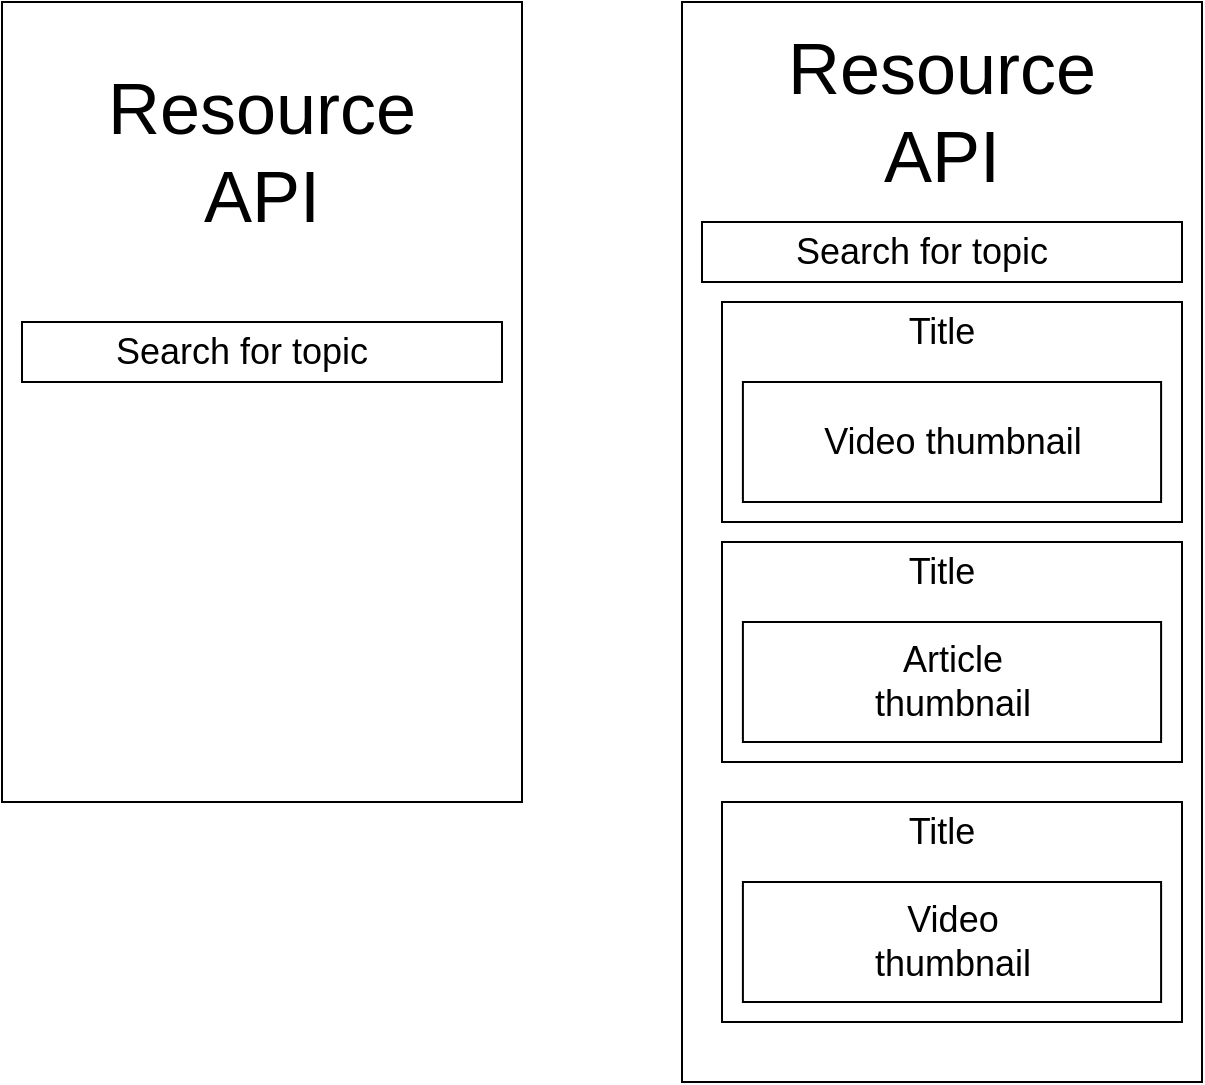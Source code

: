 <mxfile>
    <diagram id="2hWsQgzm-_5BKx85RQsJ" name="Page-1">
        <mxGraphModel dx="890" dy="470" grid="1" gridSize="10" guides="1" tooltips="1" connect="1" arrows="1" fold="1" page="1" pageScale="1" pageWidth="827" pageHeight="1169" math="0" shadow="0">
            <root>
                <mxCell id="0"/>
                <mxCell id="1" parent="0"/>
                <mxCell id="8" value="" style="rounded=0;whiteSpace=wrap;html=1;" vertex="1" parent="1">
                    <mxGeometry x="380" y="40" width="260" height="540" as="geometry"/>
                </mxCell>
                <mxCell id="2" value="" style="rounded=0;whiteSpace=wrap;html=1;" vertex="1" parent="1">
                    <mxGeometry x="40" y="40" width="260" height="400" as="geometry"/>
                </mxCell>
                <mxCell id="3" value="&lt;font style=&quot;font-size: 36px&quot;&gt;Resource API&lt;/font&gt;" style="text;html=1;strokeColor=none;fillColor=none;align=center;verticalAlign=middle;whiteSpace=wrap;rounded=0;" vertex="1" parent="1">
                    <mxGeometry x="85" y="100" width="170" height="30" as="geometry"/>
                </mxCell>
                <mxCell id="7" value="" style="group" vertex="1" connectable="0" parent="1">
                    <mxGeometry x="40" y="200" width="250" height="30" as="geometry"/>
                </mxCell>
                <mxCell id="5" value="" style="rounded=0;whiteSpace=wrap;html=1;fontSize=18;" vertex="1" parent="7">
                    <mxGeometry x="10" width="240" height="30" as="geometry"/>
                </mxCell>
                <mxCell id="6" value="&lt;font style=&quot;font-size: 18px&quot;&gt;Search for topic&lt;/font&gt;" style="text;html=1;strokeColor=none;fillColor=none;align=center;verticalAlign=middle;whiteSpace=wrap;rounded=0;fontSize=18;" vertex="1" parent="7">
                    <mxGeometry width="240" height="30" as="geometry"/>
                </mxCell>
                <mxCell id="9" value="&lt;font style=&quot;font-size: 36px&quot;&gt;Resource API&lt;/font&gt;" style="text;html=1;strokeColor=none;fillColor=none;align=center;verticalAlign=middle;whiteSpace=wrap;rounded=0;" vertex="1" parent="1">
                    <mxGeometry x="425" y="80" width="170" height="30" as="geometry"/>
                </mxCell>
                <mxCell id="10" value="" style="group" vertex="1" connectable="0" parent="1">
                    <mxGeometry x="380" y="150" width="250" height="30" as="geometry"/>
                </mxCell>
                <mxCell id="11" value="" style="rounded=0;whiteSpace=wrap;html=1;fontSize=18;" vertex="1" parent="10">
                    <mxGeometry x="10" width="240" height="30" as="geometry"/>
                </mxCell>
                <mxCell id="12" value="&lt;font style=&quot;font-size: 18px&quot;&gt;Search for topic&lt;/font&gt;" style="text;html=1;strokeColor=none;fillColor=none;align=center;verticalAlign=middle;whiteSpace=wrap;rounded=0;fontSize=18;" vertex="1" parent="10">
                    <mxGeometry width="240" height="30" as="geometry"/>
                </mxCell>
                <mxCell id="25" value="" style="group" vertex="1" connectable="0" parent="1">
                    <mxGeometry x="400" y="190" width="230" height="110" as="geometry"/>
                </mxCell>
                <mxCell id="22" value="" style="rounded=0;whiteSpace=wrap;html=1;fontSize=18;" vertex="1" parent="25">
                    <mxGeometry width="230" height="110" as="geometry"/>
                </mxCell>
                <mxCell id="13" value="" style="rounded=0;whiteSpace=wrap;html=1;fontSize=18;" vertex="1" parent="25">
                    <mxGeometry x="10.455" y="40" width="209.091" height="60" as="geometry"/>
                </mxCell>
                <mxCell id="14" value="Title" style="text;html=1;strokeColor=none;fillColor=none;align=center;verticalAlign=middle;whiteSpace=wrap;rounded=0;fontSize=18;" vertex="1" parent="25">
                    <mxGeometry width="219.545" height="30" as="geometry"/>
                </mxCell>
                <mxCell id="16" value="Video thumbnail" style="text;html=1;strokeColor=none;fillColor=none;align=center;verticalAlign=middle;whiteSpace=wrap;rounded=0;fontSize=18;" vertex="1" parent="25">
                    <mxGeometry x="36.591" y="55" width="156.818" height="30" as="geometry"/>
                </mxCell>
                <mxCell id="26" value="" style="group" vertex="1" connectable="0" parent="1">
                    <mxGeometry x="400" y="310" width="230" height="110" as="geometry"/>
                </mxCell>
                <mxCell id="27" value="" style="rounded=0;whiteSpace=wrap;html=1;fontSize=18;" vertex="1" parent="26">
                    <mxGeometry width="230" height="110" as="geometry"/>
                </mxCell>
                <mxCell id="28" value="" style="rounded=0;whiteSpace=wrap;html=1;fontSize=18;" vertex="1" parent="26">
                    <mxGeometry x="10.455" y="40" width="209.091" height="60" as="geometry"/>
                </mxCell>
                <mxCell id="29" value="Title" style="text;html=1;strokeColor=none;fillColor=none;align=center;verticalAlign=middle;whiteSpace=wrap;rounded=0;fontSize=18;" vertex="1" parent="26">
                    <mxGeometry width="219.545" height="30" as="geometry"/>
                </mxCell>
                <mxCell id="30" value="Article &lt;br&gt;thumbnail" style="text;html=1;strokeColor=none;fillColor=none;align=center;verticalAlign=middle;whiteSpace=wrap;rounded=0;fontSize=18;" vertex="1" parent="26">
                    <mxGeometry x="36.591" y="55" width="156.818" height="30" as="geometry"/>
                </mxCell>
                <mxCell id="31" value="" style="group" vertex="1" connectable="0" parent="1">
                    <mxGeometry x="400" y="440" width="230" height="110" as="geometry"/>
                </mxCell>
                <mxCell id="32" value="" style="rounded=0;whiteSpace=wrap;html=1;fontSize=18;" vertex="1" parent="31">
                    <mxGeometry width="230" height="110" as="geometry"/>
                </mxCell>
                <mxCell id="33" value="" style="rounded=0;whiteSpace=wrap;html=1;fontSize=18;" vertex="1" parent="31">
                    <mxGeometry x="10.455" y="40" width="209.091" height="60" as="geometry"/>
                </mxCell>
                <mxCell id="34" value="Title" style="text;html=1;strokeColor=none;fillColor=none;align=center;verticalAlign=middle;whiteSpace=wrap;rounded=0;fontSize=18;" vertex="1" parent="31">
                    <mxGeometry width="219.545" height="30" as="geometry"/>
                </mxCell>
                <mxCell id="35" value="Video&lt;br&gt;thumbnail" style="text;html=1;strokeColor=none;fillColor=none;align=center;verticalAlign=middle;whiteSpace=wrap;rounded=0;fontSize=18;" vertex="1" parent="31">
                    <mxGeometry x="36.591" y="55" width="156.818" height="30" as="geometry"/>
                </mxCell>
            </root>
        </mxGraphModel>
    </diagram>
</mxfile>